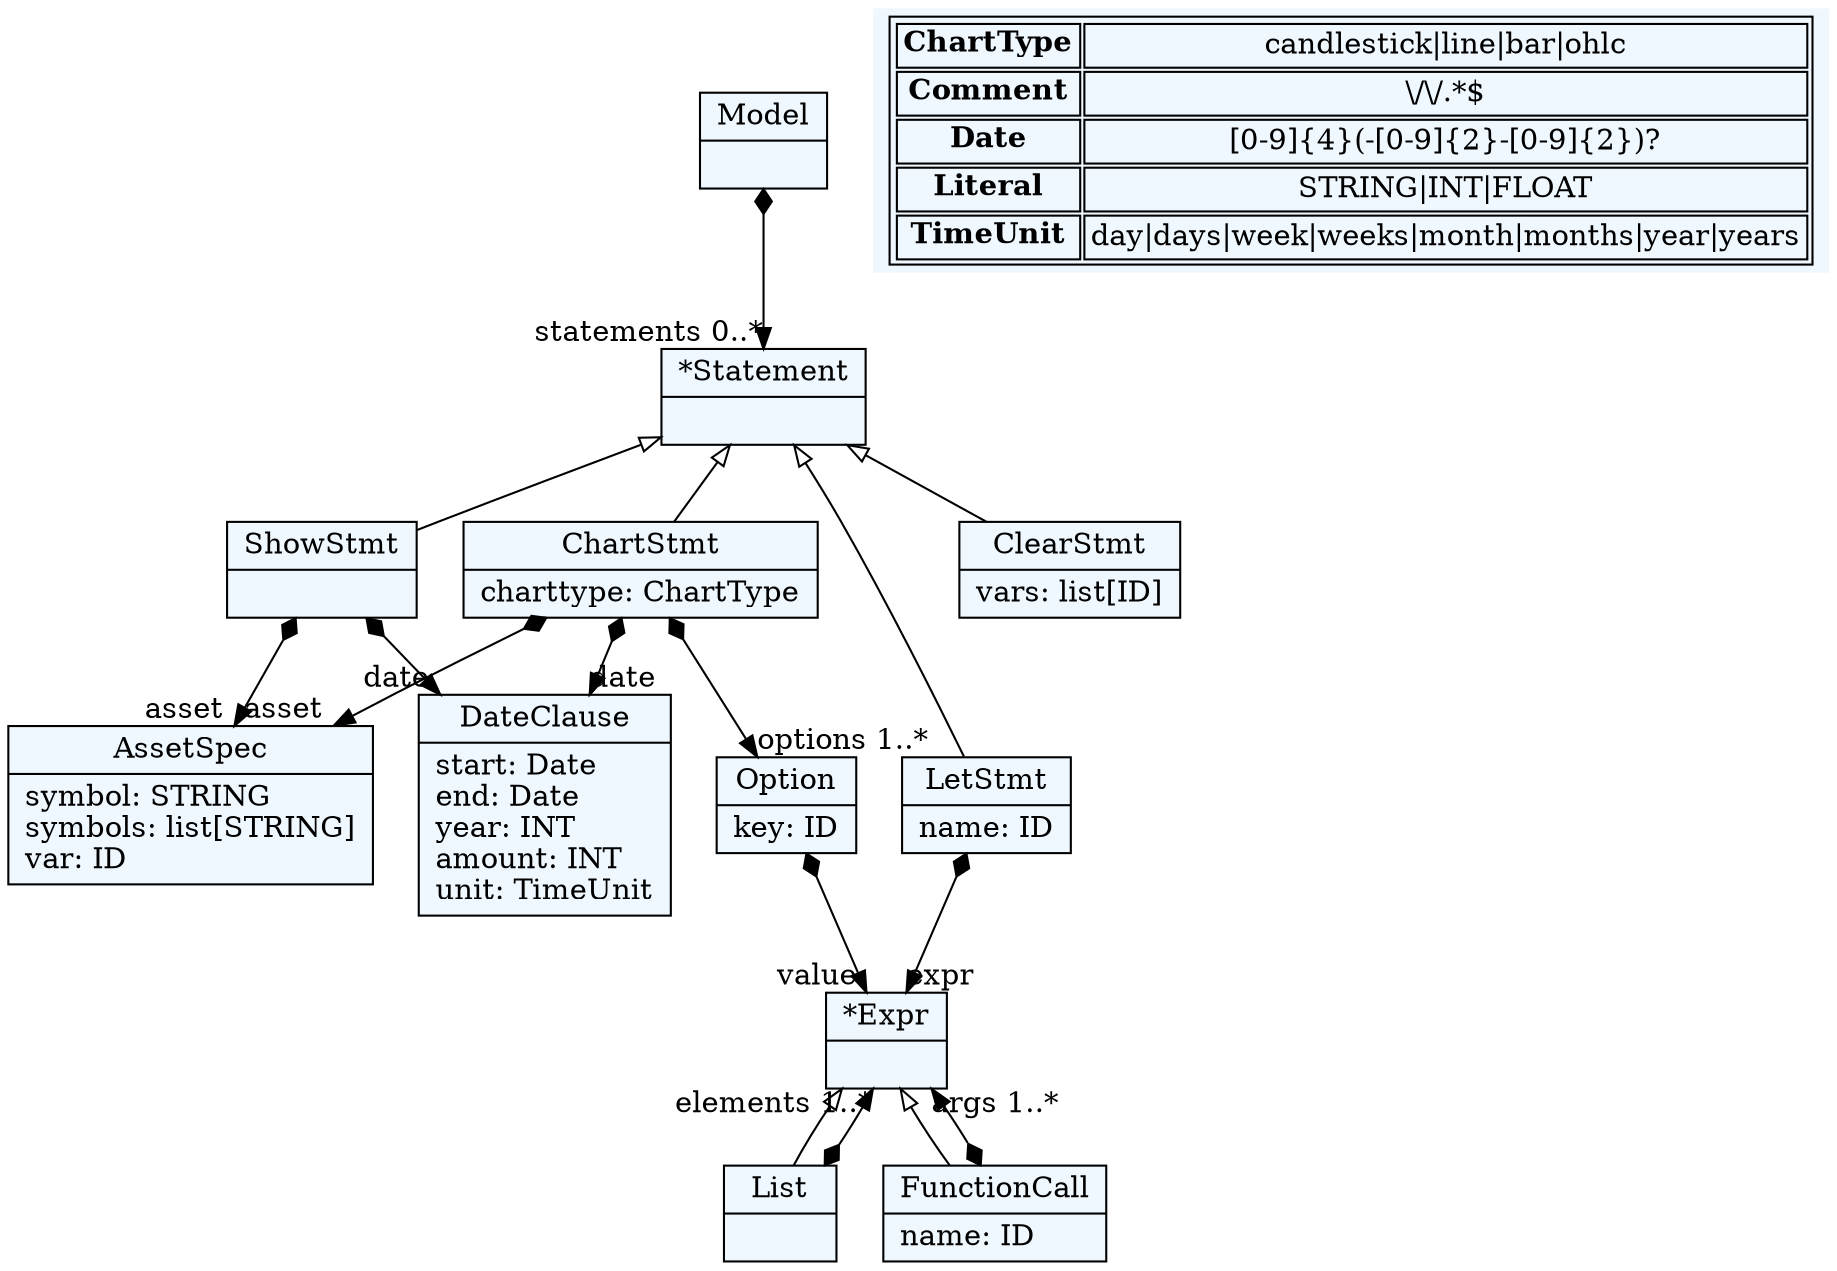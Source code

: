 
    digraph textX {
    fontname = "Bitstream Vera Sans"
    fontsize = 8
    node[
        shape=record,
        style=filled,
        fillcolor=aliceblue
    ]
    nodesep = 0.3
    edge[dir=black,arrowtail=empty]


4346390112[ label="{Model|}"]

4346642512[ label="{*Statement|}"]

4346646992[ label="{ShowStmt|}"]

4346432864[ label="{ChartStmt|charttype: ChartType\l}"]

4346433472[ label="{Option|key: ID\l}"]

4346205856[ label="{LetStmt|name: ID\l}"]

4346210208[ label="{ClearStmt|vars: list[ID]\l}"]

4346416464[ label="{AssetSpec|symbol: STRING\lsymbols: list[STRING]\lvar: ID\l}"]

4346417232[ label="{DateClause|start: Date\lend: Date\lyear: INT\lamount: INT\lunit: TimeUnit\l}"]

4345820608[ label="{*Expr|}"]

4345834960[ label="{List|}"]

4345835856[ label="{FunctionCall|name: ID\l}"]



4346390112 -> 4346642512[arrowtail=diamond, dir=both, headlabel="statements 0..*"]
4346642512 -> 4346646992 [dir=back]
4346642512 -> 4346432864 [dir=back]
4346642512 -> 4346205856 [dir=back]
4346642512 -> 4346210208 [dir=back]
4346646992 -> 4346416464[arrowtail=diamond, dir=both, headlabel="asset "]
4346646992 -> 4346417232[arrowtail=diamond, dir=both, headlabel="date "]
4346432864 -> 4346416464[arrowtail=diamond, dir=both, headlabel="asset "]
4346432864 -> 4346417232[arrowtail=diamond, dir=both, headlabel="date "]
4346432864 -> 4346433472[arrowtail=diamond, dir=both, headlabel="options 1..*"]
4346433472 -> 4345820608[arrowtail=diamond, dir=both, headlabel="value "]
4346205856 -> 4345820608[arrowtail=diamond, dir=both, headlabel="expr "]
4345820608 -> 4345834960 [dir=back]
4345820608 -> 4345835856 [dir=back]
4345834960 -> 4345820608[arrowtail=diamond, dir=both, headlabel="elements 1..*"]
4345835856 -> 4345820608[arrowtail=diamond, dir=both, headlabel="args 1..*"]
match_rules [ shape=plaintext, label=< <table>
	<tr>
		<td><b>ChartType</b></td><td>candlestick|line|bar|ohlc</td>
	</tr>
	<tr>
		<td><b>Comment</b></td><td>\/\/.*$</td>
	</tr>
	<tr>
		<td><b>Date</b></td><td>[0-9]{4}(-[0-9]{2}-[0-9]{2})?</td>
	</tr>
	<tr>
		<td><b>Literal</b></td><td>STRING|INT|FLOAT</td>
	</tr>
	<tr>
		<td><b>TimeUnit</b></td><td>day|days|week|weeks|month|months|year|years</td>
	</tr>
</table> >]


}
